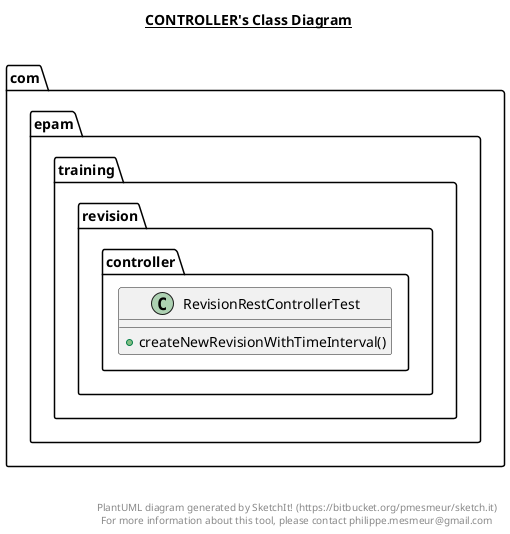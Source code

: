 @startuml

title __CONTROLLER's Class Diagram__\n

  package com.epam.training.revision {
    package com.epam.training.revision.controller {
      class RevisionRestControllerTest {
          + createNewRevisionWithTimeInterval()
      }
    }
  }
  



right footer


PlantUML diagram generated by SketchIt! (https://bitbucket.org/pmesmeur/sketch.it)
For more information about this tool, please contact philippe.mesmeur@gmail.com
endfooter

@enduml
